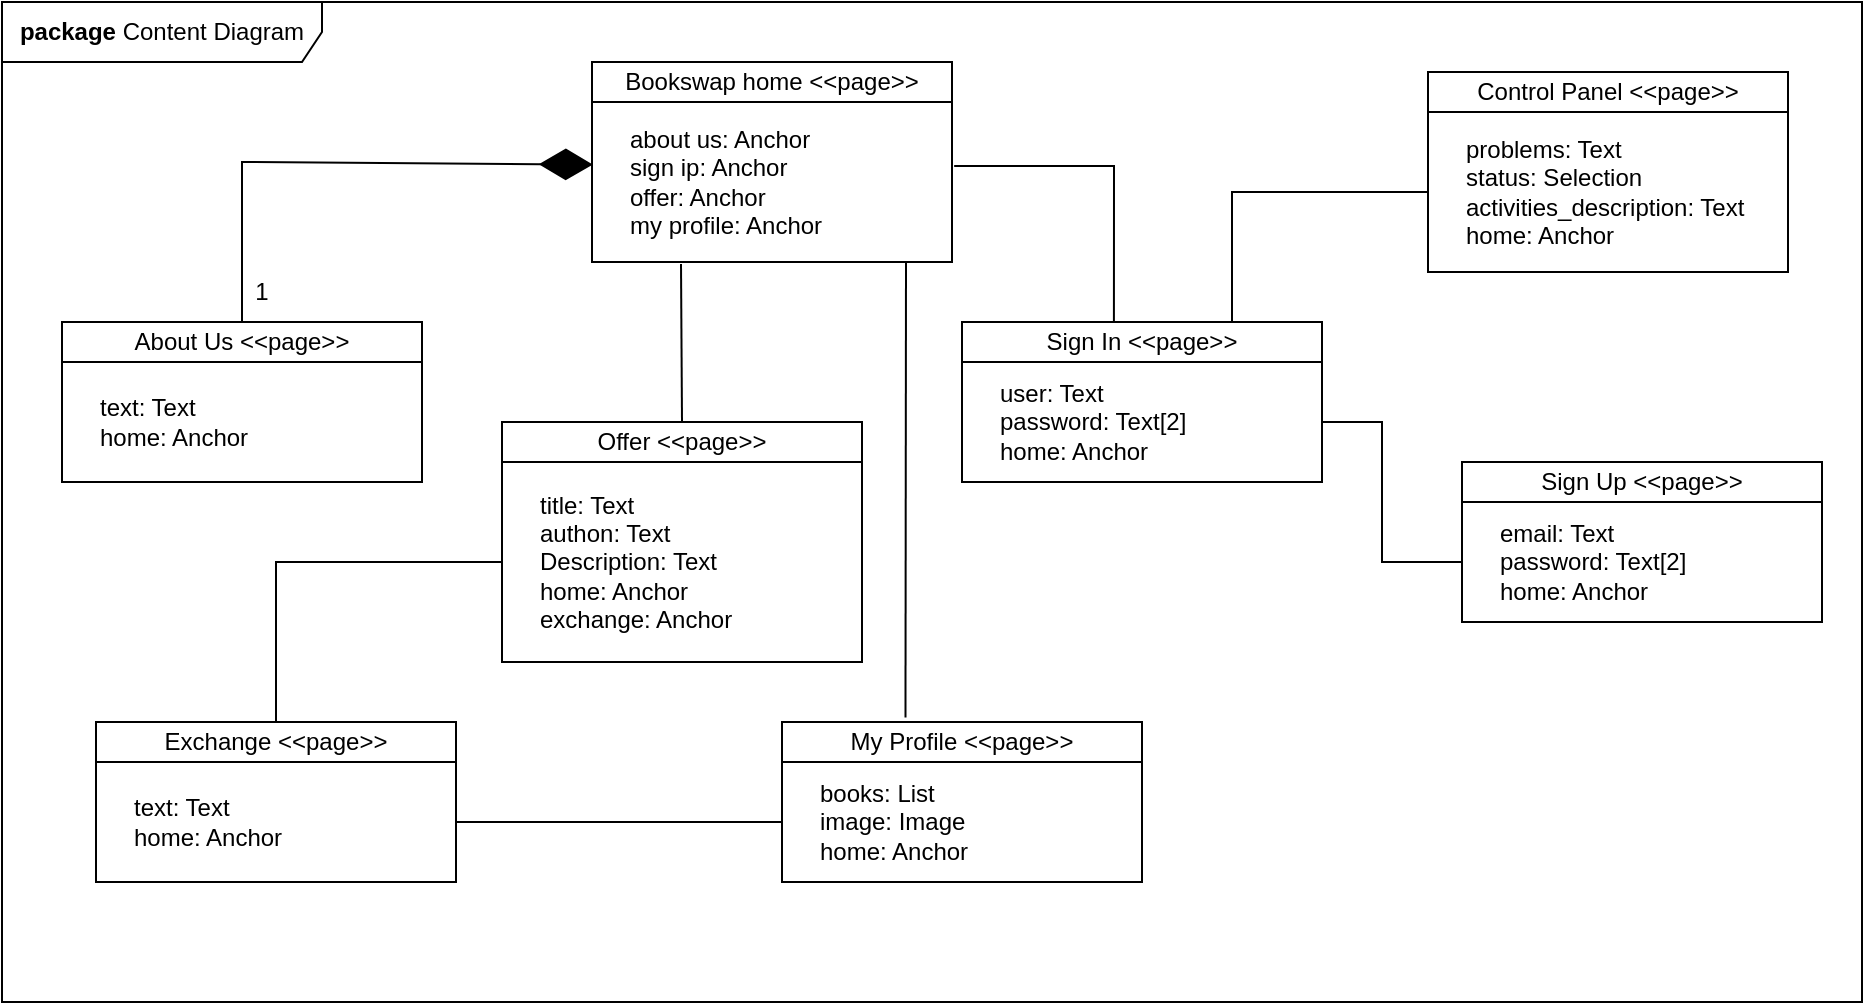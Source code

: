<mxfile version="24.6.2" type="device">
  <diagram name="Strona-1" id="C6F8DN4rWIe8_mN01hip">
    <mxGraphModel dx="1518" dy="614" grid="1" gridSize="10" guides="1" tooltips="1" connect="1" arrows="1" fold="1" page="1" pageScale="1" pageWidth="827" pageHeight="1169" math="0" shadow="0">
      <root>
        <mxCell id="0" />
        <mxCell id="1" parent="0" />
        <mxCell id="KwywT63xRmN-frbp42h7-1" value="&lt;b&gt;package &lt;/b&gt;Content Diagram" style="shape=umlFrame;whiteSpace=wrap;html=1;pointerEvents=0;recursiveResize=0;container=1;collapsible=0;width=160;" vertex="1" parent="1">
          <mxGeometry x="50" y="40" width="930" height="500" as="geometry" />
        </mxCell>
        <mxCell id="KwywT63xRmN-frbp42h7-31" value="" style="endArrow=none;html=1;rounded=0;exitX=0.5;exitY=0;exitDx=0;exitDy=0;" edge="1" parent="KwywT63xRmN-frbp42h7-1" source="KwywT63xRmN-frbp42h7-8">
          <mxGeometry width="50" height="50" relative="1" as="geometry">
            <mxPoint x="339.5" y="250" as="sourcePoint" />
            <mxPoint x="339.5" y="131" as="targetPoint" />
          </mxGeometry>
        </mxCell>
        <mxCell id="KwywT63xRmN-frbp42h7-7" value="" style="group" vertex="1" connectable="0" parent="KwywT63xRmN-frbp42h7-1">
          <mxGeometry x="250" y="210" width="180" height="130" as="geometry" />
        </mxCell>
        <mxCell id="KwywT63xRmN-frbp42h7-8" value="Offer &amp;lt;&amp;lt;page&amp;gt;&amp;gt;" style="rounded=0;whiteSpace=wrap;html=1;" vertex="1" parent="KwywT63xRmN-frbp42h7-7">
          <mxGeometry width="180" height="20" as="geometry" />
        </mxCell>
        <mxCell id="KwywT63xRmN-frbp42h7-9" value="" style="rounded=0;whiteSpace=wrap;html=1;align=left;" vertex="1" parent="KwywT63xRmN-frbp42h7-7">
          <mxGeometry y="20" width="180" height="100" as="geometry" />
        </mxCell>
        <mxCell id="KwywT63xRmN-frbp42h7-10" value="&lt;span style=&quot;&quot;&gt;title: Text&lt;/span&gt;&lt;div style=&quot;&quot;&gt;authon: Text&lt;/div&gt;&lt;div style=&quot;&quot;&gt;Description: Text&lt;/div&gt;&lt;div style=&quot;&quot;&gt;home: Anchor&lt;/div&gt;&lt;div style=&quot;&quot;&gt;exchange: Anchor&lt;/div&gt;" style="text;html=1;align=left;verticalAlign=middle;whiteSpace=wrap;rounded=0;" vertex="1" parent="KwywT63xRmN-frbp42h7-7">
          <mxGeometry x="17" y="10" width="146" height="120" as="geometry" />
        </mxCell>
        <mxCell id="KwywT63xRmN-frbp42h7-2" value="Bookswap home &amp;lt;&amp;lt;page&amp;gt;&amp;gt;" style="rounded=0;whiteSpace=wrap;html=1;" vertex="1" parent="KwywT63xRmN-frbp42h7-1">
          <mxGeometry x="295" y="30" width="180" height="20" as="geometry" />
        </mxCell>
        <mxCell id="KwywT63xRmN-frbp42h7-3" value="" style="rounded=0;whiteSpace=wrap;html=1;align=left;" vertex="1" parent="KwywT63xRmN-frbp42h7-1">
          <mxGeometry x="295" y="50" width="180" height="80" as="geometry" />
        </mxCell>
        <mxCell id="KwywT63xRmN-frbp42h7-26" value="&lt;span style=&quot;&quot;&gt;about us: Anchor&lt;/span&gt;&lt;div style=&quot;&quot;&gt;sign ip: Anchor&lt;/div&gt;&lt;div style=&quot;&quot;&gt;offer: Anchor&lt;/div&gt;&lt;div style=&quot;&quot;&gt;my profile: Anchor&lt;/div&gt;" style="text;html=1;align=left;verticalAlign=middle;whiteSpace=wrap;rounded=0;" vertex="1" parent="KwywT63xRmN-frbp42h7-1">
          <mxGeometry x="312" y="50" width="140" height="80" as="geometry" />
        </mxCell>
        <mxCell id="KwywT63xRmN-frbp42h7-17" value="About Us &amp;lt;&amp;lt;page&amp;gt;&amp;gt;" style="rounded=0;whiteSpace=wrap;html=1;" vertex="1" parent="KwywT63xRmN-frbp42h7-1">
          <mxGeometry x="30" y="160" width="180" height="20" as="geometry" />
        </mxCell>
        <mxCell id="KwywT63xRmN-frbp42h7-18" value="" style="rounded=0;whiteSpace=wrap;html=1;align=left;" vertex="1" parent="KwywT63xRmN-frbp42h7-1">
          <mxGeometry x="30" y="180" width="180" height="60" as="geometry" />
        </mxCell>
        <mxCell id="KwywT63xRmN-frbp42h7-19" value="text: Text&lt;div&gt;home: Anchor&lt;/div&gt;" style="text;html=1;align=left;verticalAlign=middle;whiteSpace=wrap;rounded=0;" vertex="1" parent="KwywT63xRmN-frbp42h7-1">
          <mxGeometry x="47" y="170" width="146" height="80" as="geometry" />
        </mxCell>
        <mxCell id="KwywT63xRmN-frbp42h7-20" value="My Profile &amp;lt;&amp;lt;page&amp;gt;&amp;gt;" style="rounded=0;whiteSpace=wrap;html=1;" vertex="1" parent="KwywT63xRmN-frbp42h7-1">
          <mxGeometry x="390" y="360" width="180" height="20" as="geometry" />
        </mxCell>
        <mxCell id="KwywT63xRmN-frbp42h7-21" value="" style="rounded=0;whiteSpace=wrap;html=1;align=left;" vertex="1" parent="KwywT63xRmN-frbp42h7-1">
          <mxGeometry x="390" y="380" width="180" height="60" as="geometry" />
        </mxCell>
        <mxCell id="KwywT63xRmN-frbp42h7-22" value="books: List&lt;div&gt;image: Image&lt;/div&gt;&lt;div&gt;home: Anchor&lt;/div&gt;" style="text;html=1;align=left;verticalAlign=middle;whiteSpace=wrap;rounded=0;" vertex="1" parent="KwywT63xRmN-frbp42h7-1">
          <mxGeometry x="407" y="370" width="146" height="80" as="geometry" />
        </mxCell>
        <mxCell id="KwywT63xRmN-frbp42h7-23" value="Exchange &amp;lt;&amp;lt;page&amp;gt;&amp;gt;" style="rounded=0;whiteSpace=wrap;html=1;" vertex="1" parent="KwywT63xRmN-frbp42h7-1">
          <mxGeometry x="47" y="360" width="180" height="20" as="geometry" />
        </mxCell>
        <mxCell id="KwywT63xRmN-frbp42h7-24" value="" style="rounded=0;whiteSpace=wrap;html=1;align=left;" vertex="1" parent="KwywT63xRmN-frbp42h7-1">
          <mxGeometry x="47" y="380" width="180" height="60" as="geometry" />
        </mxCell>
        <mxCell id="KwywT63xRmN-frbp42h7-25" value="text: Text&lt;div&gt;home: Anchor&lt;/div&gt;" style="text;html=1;align=left;verticalAlign=middle;whiteSpace=wrap;rounded=0;" vertex="1" parent="KwywT63xRmN-frbp42h7-1">
          <mxGeometry x="64" y="370" width="146" height="80" as="geometry" />
        </mxCell>
        <mxCell id="KwywT63xRmN-frbp42h7-14" value="Control Panel &amp;lt;&amp;lt;page&amp;gt;&amp;gt;" style="rounded=0;whiteSpace=wrap;html=1;" vertex="1" parent="KwywT63xRmN-frbp42h7-1">
          <mxGeometry x="713" y="35" width="180" height="20" as="geometry" />
        </mxCell>
        <mxCell id="KwywT63xRmN-frbp42h7-15" value="" style="rounded=0;whiteSpace=wrap;html=1;align=left;" vertex="1" parent="KwywT63xRmN-frbp42h7-1">
          <mxGeometry x="713" y="55" width="180" height="80" as="geometry" />
        </mxCell>
        <mxCell id="KwywT63xRmN-frbp42h7-16" value="problems: Text&lt;div&gt;status: Selection&lt;/div&gt;&lt;div&gt;activities_description: Text&lt;/div&gt;&lt;div&gt;home: Anchor&lt;/div&gt;" style="text;html=1;align=left;verticalAlign=middle;whiteSpace=wrap;rounded=0;" vertex="1" parent="KwywT63xRmN-frbp42h7-1">
          <mxGeometry x="730" y="45" width="146" height="100" as="geometry" />
        </mxCell>
        <mxCell id="KwywT63xRmN-frbp42h7-11" value="Sign In &amp;lt;&amp;lt;page&amp;gt;&amp;gt;" style="rounded=0;whiteSpace=wrap;html=1;" vertex="1" parent="KwywT63xRmN-frbp42h7-1">
          <mxGeometry x="480" y="160" width="180" height="20" as="geometry" />
        </mxCell>
        <mxCell id="KwywT63xRmN-frbp42h7-12" value="" style="rounded=0;whiteSpace=wrap;html=1;align=left;" vertex="1" parent="KwywT63xRmN-frbp42h7-1">
          <mxGeometry x="480" y="180" width="180" height="60" as="geometry" />
        </mxCell>
        <mxCell id="KwywT63xRmN-frbp42h7-13" value="user: Text&lt;div&gt;password: Text[2]&lt;/div&gt;&lt;div&gt;home: Anchor&lt;/div&gt;" style="text;html=1;align=left;verticalAlign=middle;whiteSpace=wrap;rounded=0;" vertex="1" parent="KwywT63xRmN-frbp42h7-1">
          <mxGeometry x="497" y="170" width="146" height="80" as="geometry" />
        </mxCell>
        <mxCell id="KwywT63xRmN-frbp42h7-4" value="Sign Up &amp;lt;&amp;lt;page&amp;gt;&amp;gt;" style="rounded=0;whiteSpace=wrap;html=1;" vertex="1" parent="KwywT63xRmN-frbp42h7-1">
          <mxGeometry x="730" y="230" width="180" height="20" as="geometry" />
        </mxCell>
        <mxCell id="KwywT63xRmN-frbp42h7-5" value="" style="rounded=0;whiteSpace=wrap;html=1;align=left;" vertex="1" parent="KwywT63xRmN-frbp42h7-1">
          <mxGeometry x="730" y="250" width="180" height="60" as="geometry" />
        </mxCell>
        <mxCell id="KwywT63xRmN-frbp42h7-6" value="email: Text&lt;div&gt;password: Text[2]&lt;/div&gt;&lt;div&gt;home: Anchor&lt;/div&gt;" style="text;html=1;align=left;verticalAlign=middle;whiteSpace=wrap;rounded=0;" vertex="1" parent="KwywT63xRmN-frbp42h7-1">
          <mxGeometry x="747" y="240" width="146" height="80" as="geometry" />
        </mxCell>
        <mxCell id="KwywT63xRmN-frbp42h7-28" value="" style="endArrow=diamondThin;endFill=1;endSize=24;html=1;rounded=0;entryX=0.002;entryY=0.391;entryDx=0;entryDy=0;entryPerimeter=0;exitX=0.5;exitY=0;exitDx=0;exitDy=0;" edge="1" parent="KwywT63xRmN-frbp42h7-1" source="KwywT63xRmN-frbp42h7-17" target="KwywT63xRmN-frbp42h7-3">
          <mxGeometry width="160" relative="1" as="geometry">
            <mxPoint x="80" y="80" as="sourcePoint" />
            <mxPoint x="240" y="80" as="targetPoint" />
            <Array as="points">
              <mxPoint x="120" y="80" />
            </Array>
          </mxGeometry>
        </mxCell>
        <mxCell id="KwywT63xRmN-frbp42h7-29" value="1" style="text;html=1;align=center;verticalAlign=middle;whiteSpace=wrap;rounded=0;" vertex="1" parent="KwywT63xRmN-frbp42h7-1">
          <mxGeometry x="100" y="130" width="60" height="30" as="geometry" />
        </mxCell>
        <mxCell id="KwywT63xRmN-frbp42h7-33" value="" style="endArrow=none;html=1;rounded=0;exitX=0.75;exitY=0;exitDx=0;exitDy=0;entryX=0;entryY=0.5;entryDx=0;entryDy=0;" edge="1" parent="KwywT63xRmN-frbp42h7-1" source="KwywT63xRmN-frbp42h7-11" target="KwywT63xRmN-frbp42h7-15">
          <mxGeometry width="50" height="50" relative="1" as="geometry">
            <mxPoint x="600" y="130" as="sourcePoint" />
            <mxPoint x="650" y="80" as="targetPoint" />
            <Array as="points">
              <mxPoint x="615" y="95" />
            </Array>
          </mxGeometry>
        </mxCell>
        <mxCell id="KwywT63xRmN-frbp42h7-34" value="" style="endArrow=none;html=1;rounded=0;exitX=0.422;exitY=-0.02;exitDx=0;exitDy=0;exitPerimeter=0;entryX=1.006;entryY=0.4;entryDx=0;entryDy=0;entryPerimeter=0;" edge="1" parent="KwywT63xRmN-frbp42h7-1" source="KwywT63xRmN-frbp42h7-11" target="KwywT63xRmN-frbp42h7-3">
          <mxGeometry width="50" height="50" relative="1" as="geometry">
            <mxPoint x="540" y="140" as="sourcePoint" />
            <mxPoint x="590" y="90" as="targetPoint" />
            <Array as="points">
              <mxPoint x="556" y="82" />
            </Array>
          </mxGeometry>
        </mxCell>
        <mxCell id="KwywT63xRmN-frbp42h7-35" value="" style="endArrow=none;html=1;rounded=0;entryX=1;entryY=0.5;entryDx=0;entryDy=0;exitX=0;exitY=0.5;exitDx=0;exitDy=0;" edge="1" parent="KwywT63xRmN-frbp42h7-1" source="KwywT63xRmN-frbp42h7-5" target="KwywT63xRmN-frbp42h7-12">
          <mxGeometry width="50" height="50" relative="1" as="geometry">
            <mxPoint x="660" y="330" as="sourcePoint" />
            <mxPoint x="710" y="280" as="targetPoint" />
            <Array as="points">
              <mxPoint x="690" y="280" />
              <mxPoint x="690" y="210" />
            </Array>
          </mxGeometry>
        </mxCell>
        <mxCell id="KwywT63xRmN-frbp42h7-36" value="" style="endArrow=none;html=1;rounded=0;exitX=0.5;exitY=0;exitDx=0;exitDy=0;entryX=0;entryY=0.5;entryDx=0;entryDy=0;" edge="1" parent="KwywT63xRmN-frbp42h7-1" source="KwywT63xRmN-frbp42h7-23" target="KwywT63xRmN-frbp42h7-9">
          <mxGeometry width="50" height="50" relative="1" as="geometry">
            <mxPoint x="140" y="330" as="sourcePoint" />
            <mxPoint x="190" y="280" as="targetPoint" />
            <Array as="points">
              <mxPoint x="137" y="280" />
            </Array>
          </mxGeometry>
        </mxCell>
        <mxCell id="KwywT63xRmN-frbp42h7-37" value="" style="endArrow=none;html=1;rounded=0;exitX=1;exitY=0.5;exitDx=0;exitDy=0;entryX=0;entryY=0.5;entryDx=0;entryDy=0;" edge="1" parent="KwywT63xRmN-frbp42h7-1" source="KwywT63xRmN-frbp42h7-24" target="KwywT63xRmN-frbp42h7-21">
          <mxGeometry width="50" height="50" relative="1" as="geometry">
            <mxPoint x="320" y="410" as="sourcePoint" />
            <mxPoint x="370" y="360" as="targetPoint" />
          </mxGeometry>
        </mxCell>
        <mxCell id="KwywT63xRmN-frbp42h7-38" value="" style="endArrow=none;html=1;rounded=0;entryX=1;entryY=1;entryDx=0;entryDy=0;exitX=0.343;exitY=-0.112;exitDx=0;exitDy=0;exitPerimeter=0;" edge="1" parent="KwywT63xRmN-frbp42h7-1" source="KwywT63xRmN-frbp42h7-20" target="KwywT63xRmN-frbp42h7-26">
          <mxGeometry width="50" height="50" relative="1" as="geometry">
            <mxPoint x="520" y="340" as="sourcePoint" />
            <mxPoint x="570" y="290" as="targetPoint" />
          </mxGeometry>
        </mxCell>
      </root>
    </mxGraphModel>
  </diagram>
</mxfile>
